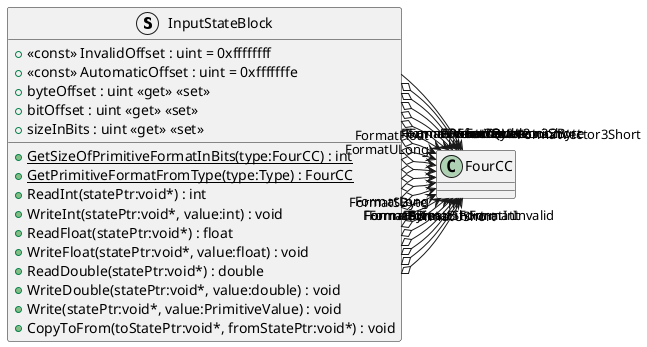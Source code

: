 @startuml
struct InputStateBlock {
    + <<const>> InvalidOffset : uint = 0xffffffff
    + <<const>> AutomaticOffset : uint = 0xfffffffe
    + {static} GetSizeOfPrimitiveFormatInBits(type:FourCC) : int
    + {static} GetPrimitiveFormatFromType(type:Type) : FourCC
    + byteOffset : uint <<get>> <<set>>
    + bitOffset : uint <<get>> <<set>>
    + sizeInBits : uint <<get>> <<set>>
    + ReadInt(statePtr:void*) : int
    + WriteInt(statePtr:void*, value:int) : void
    + ReadFloat(statePtr:void*) : float
    + WriteFloat(statePtr:void*, value:float) : void
    + ReadDouble(statePtr:void*) : double
    + WriteDouble(statePtr:void*, value:double) : void
    + Write(statePtr:void*, value:PrimitiveValue) : void
    + CopyToFrom(toStatePtr:void*, fromStatePtr:void*) : void
}
InputStateBlock o-> "FormatInvalid" FourCC
InputStateBlock o-> "FormatBit" FourCC
InputStateBlock o-> "FormatSBit" FourCC
InputStateBlock o-> "FormatInt" FourCC
InputStateBlock o-> "FormatUInt" FourCC
InputStateBlock o-> "FormatShort" FourCC
InputStateBlock o-> "FormatUShort" FourCC
InputStateBlock o-> "FormatByte" FourCC
InputStateBlock o-> "FormatSByte" FourCC
InputStateBlock o-> "FormatLong" FourCC
InputStateBlock o-> "FormatULong" FourCC
InputStateBlock o-> "FormatFloat" FourCC
InputStateBlock o-> "FormatDouble" FourCC
InputStateBlock o-> "FormatVector2" FourCC
InputStateBlock o-> "FormatVector3" FourCC
InputStateBlock o-> "FormatQuaternion" FourCC
InputStateBlock o-> "FormatVector2Short" FourCC
InputStateBlock o-> "FormatVector3Short" FourCC
InputStateBlock o-> "FormatVector2Byte" FourCC
InputStateBlock o-> "FormatVector3Byte" FourCC
InputStateBlock o-> "FormatPose" FourCC
InputStateBlock --> "format" FourCC
@enduml
